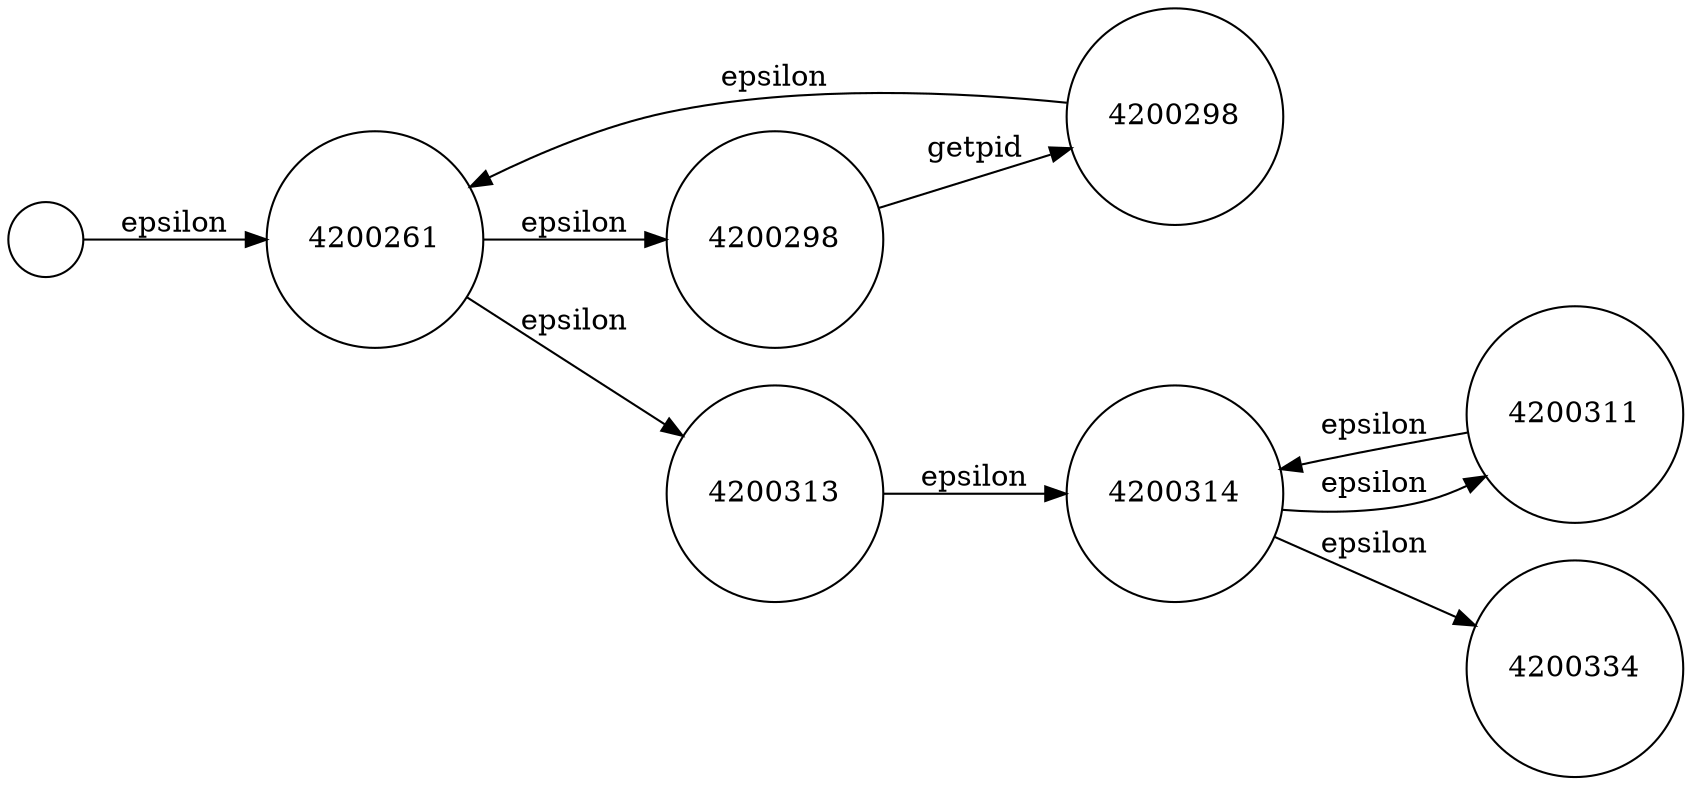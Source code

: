 digraph G {
	graph [rankdir=LR]
	node [color=black shape=circle]
	4200316 [label=""]
	4200316 -> 4200261 [label=epsilon]
	4200261 -> 4200282 [label=epsilon]
	4200311 -> 4200314 [label=epsilon]
	4200314 -> 4200311 [label=epsilon]
	4200314 -> 4200334 [label=epsilon]
	4200298 -> 4200261 [label=epsilon]
	4200282 -> 4200298 [label=getpid]
	4200261 -> 4200313 [label=epsilon]
	4200313 -> 4200314 [label=epsilon]
	4200282 [label=4200298]
}

